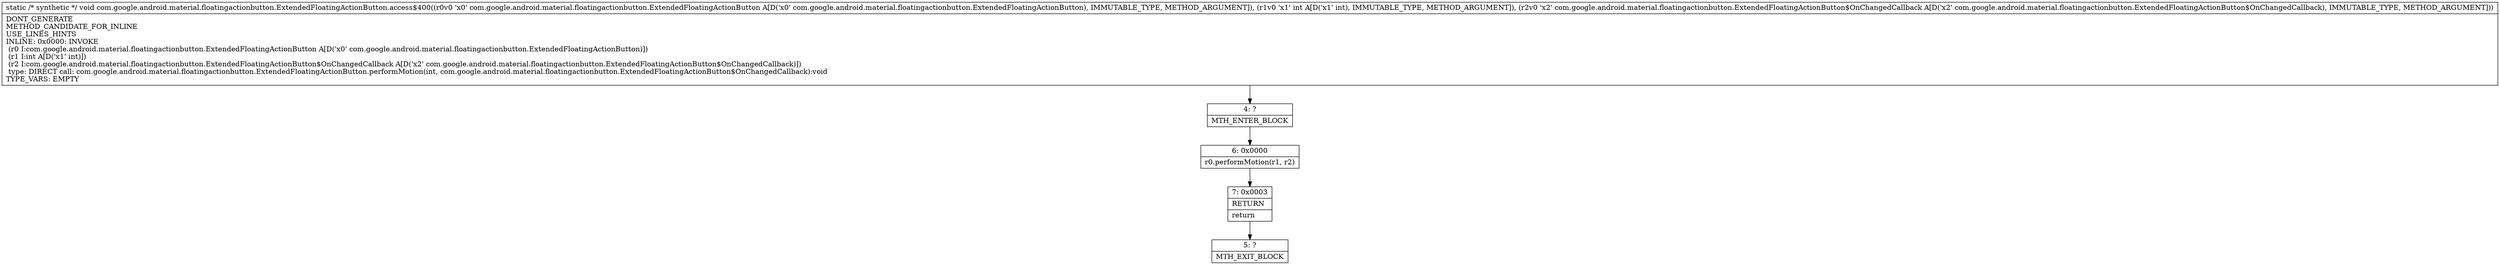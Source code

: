 digraph "CFG forcom.google.android.material.floatingactionbutton.ExtendedFloatingActionButton.access$400(Lcom\/google\/android\/material\/floatingactionbutton\/ExtendedFloatingActionButton;ILcom\/google\/android\/material\/floatingactionbutton\/ExtendedFloatingActionButton$OnChangedCallback;)V" {
Node_4 [shape=record,label="{4\:\ ?|MTH_ENTER_BLOCK\l}"];
Node_6 [shape=record,label="{6\:\ 0x0000|r0.performMotion(r1, r2)\l}"];
Node_7 [shape=record,label="{7\:\ 0x0003|RETURN\l|return\l}"];
Node_5 [shape=record,label="{5\:\ ?|MTH_EXIT_BLOCK\l}"];
MethodNode[shape=record,label="{static \/* synthetic *\/ void com.google.android.material.floatingactionbutton.ExtendedFloatingActionButton.access$400((r0v0 'x0' com.google.android.material.floatingactionbutton.ExtendedFloatingActionButton A[D('x0' com.google.android.material.floatingactionbutton.ExtendedFloatingActionButton), IMMUTABLE_TYPE, METHOD_ARGUMENT]), (r1v0 'x1' int A[D('x1' int), IMMUTABLE_TYPE, METHOD_ARGUMENT]), (r2v0 'x2' com.google.android.material.floatingactionbutton.ExtendedFloatingActionButton$OnChangedCallback A[D('x2' com.google.android.material.floatingactionbutton.ExtendedFloatingActionButton$OnChangedCallback), IMMUTABLE_TYPE, METHOD_ARGUMENT]))  | DONT_GENERATE\lMETHOD_CANDIDATE_FOR_INLINE\lUSE_LINES_HINTS\lINLINE: 0x0000: INVOKE  \l  (r0 I:com.google.android.material.floatingactionbutton.ExtendedFloatingActionButton A[D('x0' com.google.android.material.floatingactionbutton.ExtendedFloatingActionButton)])\l  (r1 I:int A[D('x1' int)])\l  (r2 I:com.google.android.material.floatingactionbutton.ExtendedFloatingActionButton$OnChangedCallback A[D('x2' com.google.android.material.floatingactionbutton.ExtendedFloatingActionButton$OnChangedCallback)])\l type: DIRECT call: com.google.android.material.floatingactionbutton.ExtendedFloatingActionButton.performMotion(int, com.google.android.material.floatingactionbutton.ExtendedFloatingActionButton$OnChangedCallback):void\lTYPE_VARS: EMPTY\l}"];
MethodNode -> Node_4;Node_4 -> Node_6;
Node_6 -> Node_7;
Node_7 -> Node_5;
}

